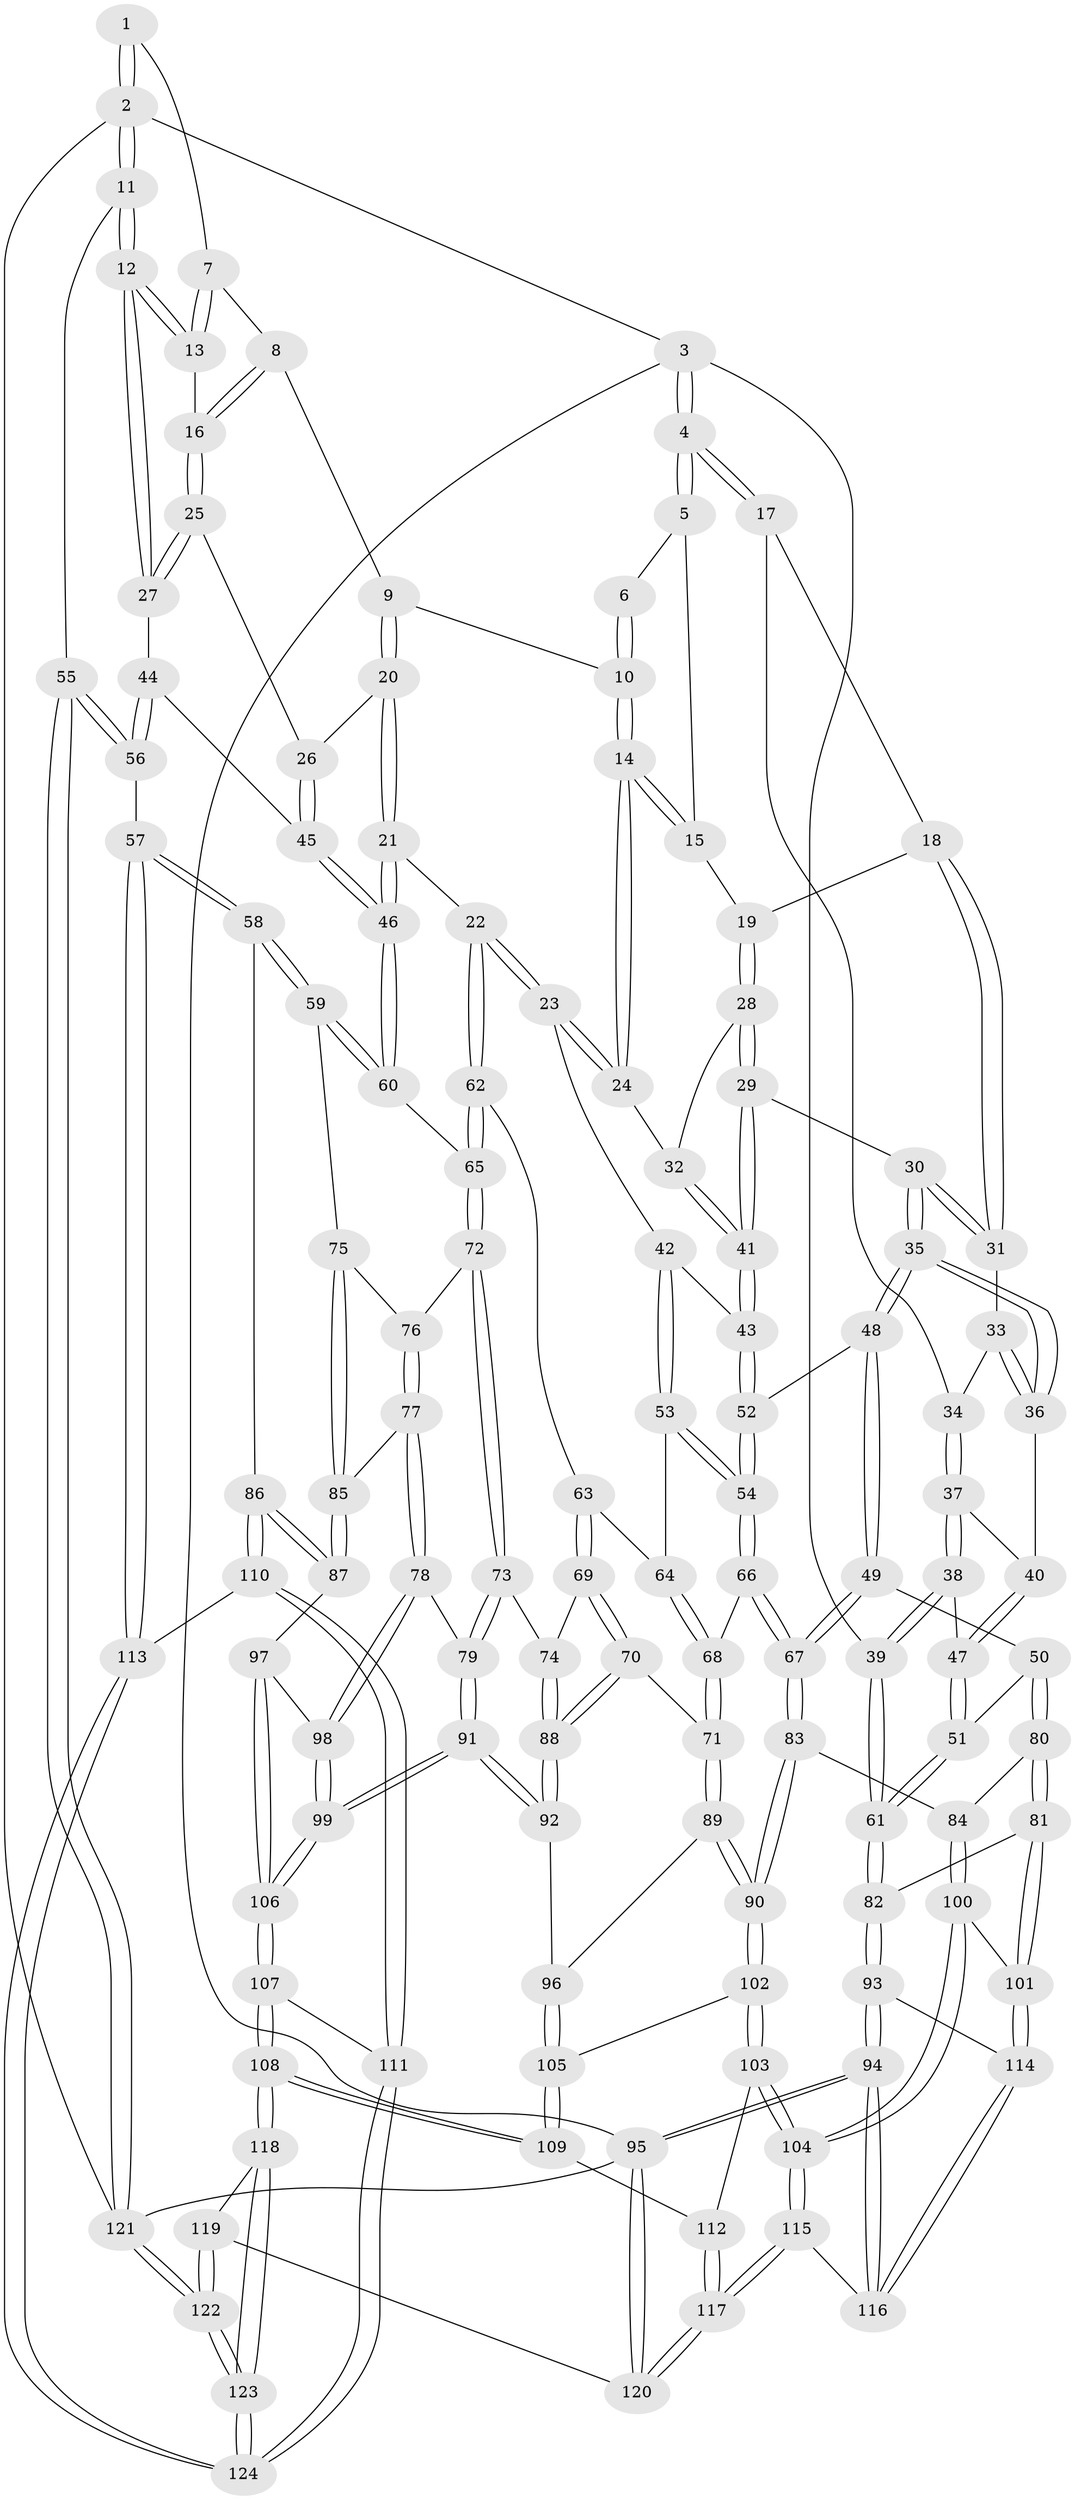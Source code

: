 // Generated by graph-tools (version 1.1) at 2025/03/03/09/25 03:03:14]
// undirected, 124 vertices, 307 edges
graph export_dot {
graph [start="1"]
  node [color=gray90,style=filled];
  1 [pos="+0.9027890153482041+0"];
  2 [pos="+1+0"];
  3 [pos="+0+0"];
  4 [pos="+0+0"];
  5 [pos="+0.4441933954959287+0"];
  6 [pos="+0.5941533754098459+0"];
  7 [pos="+0.8735863991147698+0"];
  8 [pos="+0.8143431826717+0.03037577626024966"];
  9 [pos="+0.7131442837016625+0.1099970044513297"];
  10 [pos="+0.6903714854395527+0.10672707360577671"];
  11 [pos="+1+0.21106843016924126"];
  12 [pos="+1+0.21470947869924706"];
  13 [pos="+0.9540270655218238+0.1000528831142673"];
  14 [pos="+0.5431464027781651+0.14895663453355273"];
  15 [pos="+0.43772267835736+0"];
  16 [pos="+0.8658831006383474+0.15039530053462224"];
  17 [pos="+0.008957475702729886+0"];
  18 [pos="+0.2579824039862596+0.11905999651563665"];
  19 [pos="+0.3262921571188209+0.10647809545662033"];
  20 [pos="+0.7673289369452818+0.2374741343550395"];
  21 [pos="+0.7291707239327307+0.29726099165812037"];
  22 [pos="+0.6584946470461797+0.3261756329858132"];
  23 [pos="+0.6477970309192304+0.3179820051669403"];
  24 [pos="+0.5432405501422695+0.15731522577733287"];
  25 [pos="+0.8649742180021895+0.18959850569693606"];
  26 [pos="+0.7946608963453495+0.22819863263462078"];
  27 [pos="+0.9841630315523439+0.2522834091206296"];
  28 [pos="+0.34005891879288364+0.20998583734262127"];
  29 [pos="+0.3428446126606746+0.2511059968896415"];
  30 [pos="+0.30078547376385767+0.2758771558442789"];
  31 [pos="+0.22817048937056775+0.172819005723702"];
  32 [pos="+0.5258315422063825+0.17611187506083914"];
  33 [pos="+0.2079718489892279+0.19619899269365892"];
  34 [pos="+0.0794937280682472+0.15888542118565144"];
  35 [pos="+0.2840305059192569+0.2898266222256914"];
  36 [pos="+0.20051652423886437+0.24250634171291074"];
  37 [pos="+0.08170796912507086+0.17632562059755374"];
  38 [pos="+0.02337732458565553+0.293917183597195"];
  39 [pos="+0+0.33904105072840884"];
  40 [pos="+0.1460576139496384+0.2761692909340773"];
  41 [pos="+0.4252686515068676+0.29343540816573516"];
  42 [pos="+0.5076148868811793+0.3405941891336779"];
  43 [pos="+0.42752646785425735+0.3033236921274048"];
  44 [pos="+0.9218378053056553+0.3348549037558671"];
  45 [pos="+0.9153444752584926+0.33909392288902324"];
  46 [pos="+0.8615195158953928+0.3915214965872503"];
  47 [pos="+0.1294322221629536+0.3392141648354366"];
  48 [pos="+0.25811315310117655+0.3748748204975546"];
  49 [pos="+0.1930585459790667+0.4258269145146004"];
  50 [pos="+0.17341542991227224+0.42693216248287574"];
  51 [pos="+0.14852147911228156+0.39071923544967335"];
  52 [pos="+0.3972994806750239+0.39769547225631086"];
  53 [pos="+0.5025473224116679+0.436721113220149"];
  54 [pos="+0.41318289937480274+0.4375360401302118"];
  55 [pos="+1+0.5980105394627909"];
  56 [pos="+1+0.5964377842178804"];
  57 [pos="+1+0.5984896629500974"];
  58 [pos="+0.9848130726645955+0.5893941523442316"];
  59 [pos="+0.8698701292808434+0.4768432549015789"];
  60 [pos="+0.8617650352748688+0.4195509200514008"];
  61 [pos="+0+0.3766436626324357"];
  62 [pos="+0.6549334209927878+0.3561777658895703"];
  63 [pos="+0.5237067917758164+0.4450782046230351"];
  64 [pos="+0.5137292870138492+0.44181732851793803"];
  65 [pos="+0.6740672567410249+0.4236710694870996"];
  66 [pos="+0.3936492788644215+0.49213136745351355"];
  67 [pos="+0.32190247429730023+0.5376120036922019"];
  68 [pos="+0.4617961958761331+0.5496100256566149"];
  69 [pos="+0.5574310474197934+0.5225733814194273"];
  70 [pos="+0.4955287788507362+0.5580749416973845"];
  71 [pos="+0.4703062173439562+0.5588147108192962"];
  72 [pos="+0.6788862941288952+0.456271134053315"];
  73 [pos="+0.6007432734623755+0.5338290076063217"];
  74 [pos="+0.5882489323933617+0.5329839761816624"];
  75 [pos="+0.8618465147736978+0.4789176623531623"];
  76 [pos="+0.7146992466673477+0.4860013352513287"];
  77 [pos="+0.7275183386200142+0.5645855838376824"];
  78 [pos="+0.7098447345858263+0.5823431849818551"];
  79 [pos="+0.6206541639029096+0.5689000173798107"];
  80 [pos="+0.09650545925991327+0.5311115529136426"];
  81 [pos="+0.03890932094068448+0.5567608066395221"];
  82 [pos="+0+0.5359349521749618"];
  83 [pos="+0.31963015994631927+0.5563796813565324"];
  84 [pos="+0.20550244745471957+0.6216348379151004"];
  85 [pos="+0.7585968231592908+0.5755804313870329"];
  86 [pos="+0.863279183977365+0.6678474527857685"];
  87 [pos="+0.8392157823793005+0.661774909375097"];
  88 [pos="+0.5402614801864325+0.6397070419738309"];
  89 [pos="+0.44569550630815624+0.613752139282763"];
  90 [pos="+0.37248043725470364+0.6741317283806795"];
  91 [pos="+0.6214198499982946+0.6906916751254062"];
  92 [pos="+0.5413671656103943+0.6481270772747623"];
  93 [pos="+0+0.5481086404895655"];
  94 [pos="+0+1"];
  95 [pos="+0+1"];
  96 [pos="+0.523430527820963+0.653962943615353"];
  97 [pos="+0.8379982608339472+0.6619560226160006"];
  98 [pos="+0.6979942570677131+0.6440027278904447"];
  99 [pos="+0.6314230120689698+0.705015203843039"];
  100 [pos="+0.21067444296042154+0.6661930537122425"];
  101 [pos="+0.10129520138946518+0.7465945829887748"];
  102 [pos="+0.3719263930791817+0.6811916153850551"];
  103 [pos="+0.36694726130674726+0.6942433423585092"];
  104 [pos="+0.3130416130650663+0.7423292243552047"];
  105 [pos="+0.49314965925577514+0.6851757557521301"];
  106 [pos="+0.6370037321604575+0.759164688950453"];
  107 [pos="+0.6277528770228917+0.8338439704115516"];
  108 [pos="+0.6242627455626483+0.8361599356718918"];
  109 [pos="+0.5191182464993888+0.787729146288426"];
  110 [pos="+0.8471842081561656+0.7469575986261193"];
  111 [pos="+0.6807620717856167+0.8446657115918881"];
  112 [pos="+0.47926563510145687+0.7828670937257074"];
  113 [pos="+0.9008373022736254+0.8426695644144834"];
  114 [pos="+0.0974171161816261+0.7659197146545104"];
  115 [pos="+0.2690880441218316+0.8994474220801462"];
  116 [pos="+0.09160663936608839+0.8134996185391299"];
  117 [pos="+0.29003188469825447+0.9414677220092972"];
  118 [pos="+0.596992384838792+0.8879308695556182"];
  119 [pos="+0.43855689680360405+1"];
  120 [pos="+0.35112473692454554+1"];
  121 [pos="+1+1"];
  122 [pos="+1+1"];
  123 [pos="+1+1"];
  124 [pos="+0.927508110010628+1"];
  1 -- 2;
  1 -- 2;
  1 -- 7;
  2 -- 3;
  2 -- 11;
  2 -- 11;
  2 -- 121;
  3 -- 4;
  3 -- 4;
  3 -- 39;
  3 -- 95;
  4 -- 5;
  4 -- 5;
  4 -- 17;
  4 -- 17;
  5 -- 6;
  5 -- 15;
  6 -- 10;
  6 -- 10;
  7 -- 8;
  7 -- 13;
  7 -- 13;
  8 -- 9;
  8 -- 16;
  8 -- 16;
  9 -- 10;
  9 -- 20;
  9 -- 20;
  10 -- 14;
  10 -- 14;
  11 -- 12;
  11 -- 12;
  11 -- 55;
  12 -- 13;
  12 -- 13;
  12 -- 27;
  12 -- 27;
  13 -- 16;
  14 -- 15;
  14 -- 15;
  14 -- 24;
  14 -- 24;
  15 -- 19;
  16 -- 25;
  16 -- 25;
  17 -- 18;
  17 -- 34;
  18 -- 19;
  18 -- 31;
  18 -- 31;
  19 -- 28;
  19 -- 28;
  20 -- 21;
  20 -- 21;
  20 -- 26;
  21 -- 22;
  21 -- 46;
  21 -- 46;
  22 -- 23;
  22 -- 23;
  22 -- 62;
  22 -- 62;
  23 -- 24;
  23 -- 24;
  23 -- 42;
  24 -- 32;
  25 -- 26;
  25 -- 27;
  25 -- 27;
  26 -- 45;
  26 -- 45;
  27 -- 44;
  28 -- 29;
  28 -- 29;
  28 -- 32;
  29 -- 30;
  29 -- 41;
  29 -- 41;
  30 -- 31;
  30 -- 31;
  30 -- 35;
  30 -- 35;
  31 -- 33;
  32 -- 41;
  32 -- 41;
  33 -- 34;
  33 -- 36;
  33 -- 36;
  34 -- 37;
  34 -- 37;
  35 -- 36;
  35 -- 36;
  35 -- 48;
  35 -- 48;
  36 -- 40;
  37 -- 38;
  37 -- 38;
  37 -- 40;
  38 -- 39;
  38 -- 39;
  38 -- 47;
  39 -- 61;
  39 -- 61;
  40 -- 47;
  40 -- 47;
  41 -- 43;
  41 -- 43;
  42 -- 43;
  42 -- 53;
  42 -- 53;
  43 -- 52;
  43 -- 52;
  44 -- 45;
  44 -- 56;
  44 -- 56;
  45 -- 46;
  45 -- 46;
  46 -- 60;
  46 -- 60;
  47 -- 51;
  47 -- 51;
  48 -- 49;
  48 -- 49;
  48 -- 52;
  49 -- 50;
  49 -- 67;
  49 -- 67;
  50 -- 51;
  50 -- 80;
  50 -- 80;
  51 -- 61;
  51 -- 61;
  52 -- 54;
  52 -- 54;
  53 -- 54;
  53 -- 54;
  53 -- 64;
  54 -- 66;
  54 -- 66;
  55 -- 56;
  55 -- 56;
  55 -- 121;
  55 -- 121;
  56 -- 57;
  57 -- 58;
  57 -- 58;
  57 -- 113;
  57 -- 113;
  58 -- 59;
  58 -- 59;
  58 -- 86;
  59 -- 60;
  59 -- 60;
  59 -- 75;
  60 -- 65;
  61 -- 82;
  61 -- 82;
  62 -- 63;
  62 -- 65;
  62 -- 65;
  63 -- 64;
  63 -- 69;
  63 -- 69;
  64 -- 68;
  64 -- 68;
  65 -- 72;
  65 -- 72;
  66 -- 67;
  66 -- 67;
  66 -- 68;
  67 -- 83;
  67 -- 83;
  68 -- 71;
  68 -- 71;
  69 -- 70;
  69 -- 70;
  69 -- 74;
  70 -- 71;
  70 -- 88;
  70 -- 88;
  71 -- 89;
  71 -- 89;
  72 -- 73;
  72 -- 73;
  72 -- 76;
  73 -- 74;
  73 -- 79;
  73 -- 79;
  74 -- 88;
  74 -- 88;
  75 -- 76;
  75 -- 85;
  75 -- 85;
  76 -- 77;
  76 -- 77;
  77 -- 78;
  77 -- 78;
  77 -- 85;
  78 -- 79;
  78 -- 98;
  78 -- 98;
  79 -- 91;
  79 -- 91;
  80 -- 81;
  80 -- 81;
  80 -- 84;
  81 -- 82;
  81 -- 101;
  81 -- 101;
  82 -- 93;
  82 -- 93;
  83 -- 84;
  83 -- 90;
  83 -- 90;
  84 -- 100;
  84 -- 100;
  85 -- 87;
  85 -- 87;
  86 -- 87;
  86 -- 87;
  86 -- 110;
  86 -- 110;
  87 -- 97;
  88 -- 92;
  88 -- 92;
  89 -- 90;
  89 -- 90;
  89 -- 96;
  90 -- 102;
  90 -- 102;
  91 -- 92;
  91 -- 92;
  91 -- 99;
  91 -- 99;
  92 -- 96;
  93 -- 94;
  93 -- 94;
  93 -- 114;
  94 -- 95;
  94 -- 95;
  94 -- 116;
  94 -- 116;
  95 -- 120;
  95 -- 120;
  95 -- 121;
  96 -- 105;
  96 -- 105;
  97 -- 98;
  97 -- 106;
  97 -- 106;
  98 -- 99;
  98 -- 99;
  99 -- 106;
  99 -- 106;
  100 -- 101;
  100 -- 104;
  100 -- 104;
  101 -- 114;
  101 -- 114;
  102 -- 103;
  102 -- 103;
  102 -- 105;
  103 -- 104;
  103 -- 104;
  103 -- 112;
  104 -- 115;
  104 -- 115;
  105 -- 109;
  105 -- 109;
  106 -- 107;
  106 -- 107;
  107 -- 108;
  107 -- 108;
  107 -- 111;
  108 -- 109;
  108 -- 109;
  108 -- 118;
  108 -- 118;
  109 -- 112;
  110 -- 111;
  110 -- 111;
  110 -- 113;
  111 -- 124;
  111 -- 124;
  112 -- 117;
  112 -- 117;
  113 -- 124;
  113 -- 124;
  114 -- 116;
  114 -- 116;
  115 -- 116;
  115 -- 117;
  115 -- 117;
  117 -- 120;
  117 -- 120;
  118 -- 119;
  118 -- 123;
  118 -- 123;
  119 -- 120;
  119 -- 122;
  119 -- 122;
  121 -- 122;
  121 -- 122;
  122 -- 123;
  122 -- 123;
  123 -- 124;
  123 -- 124;
}
